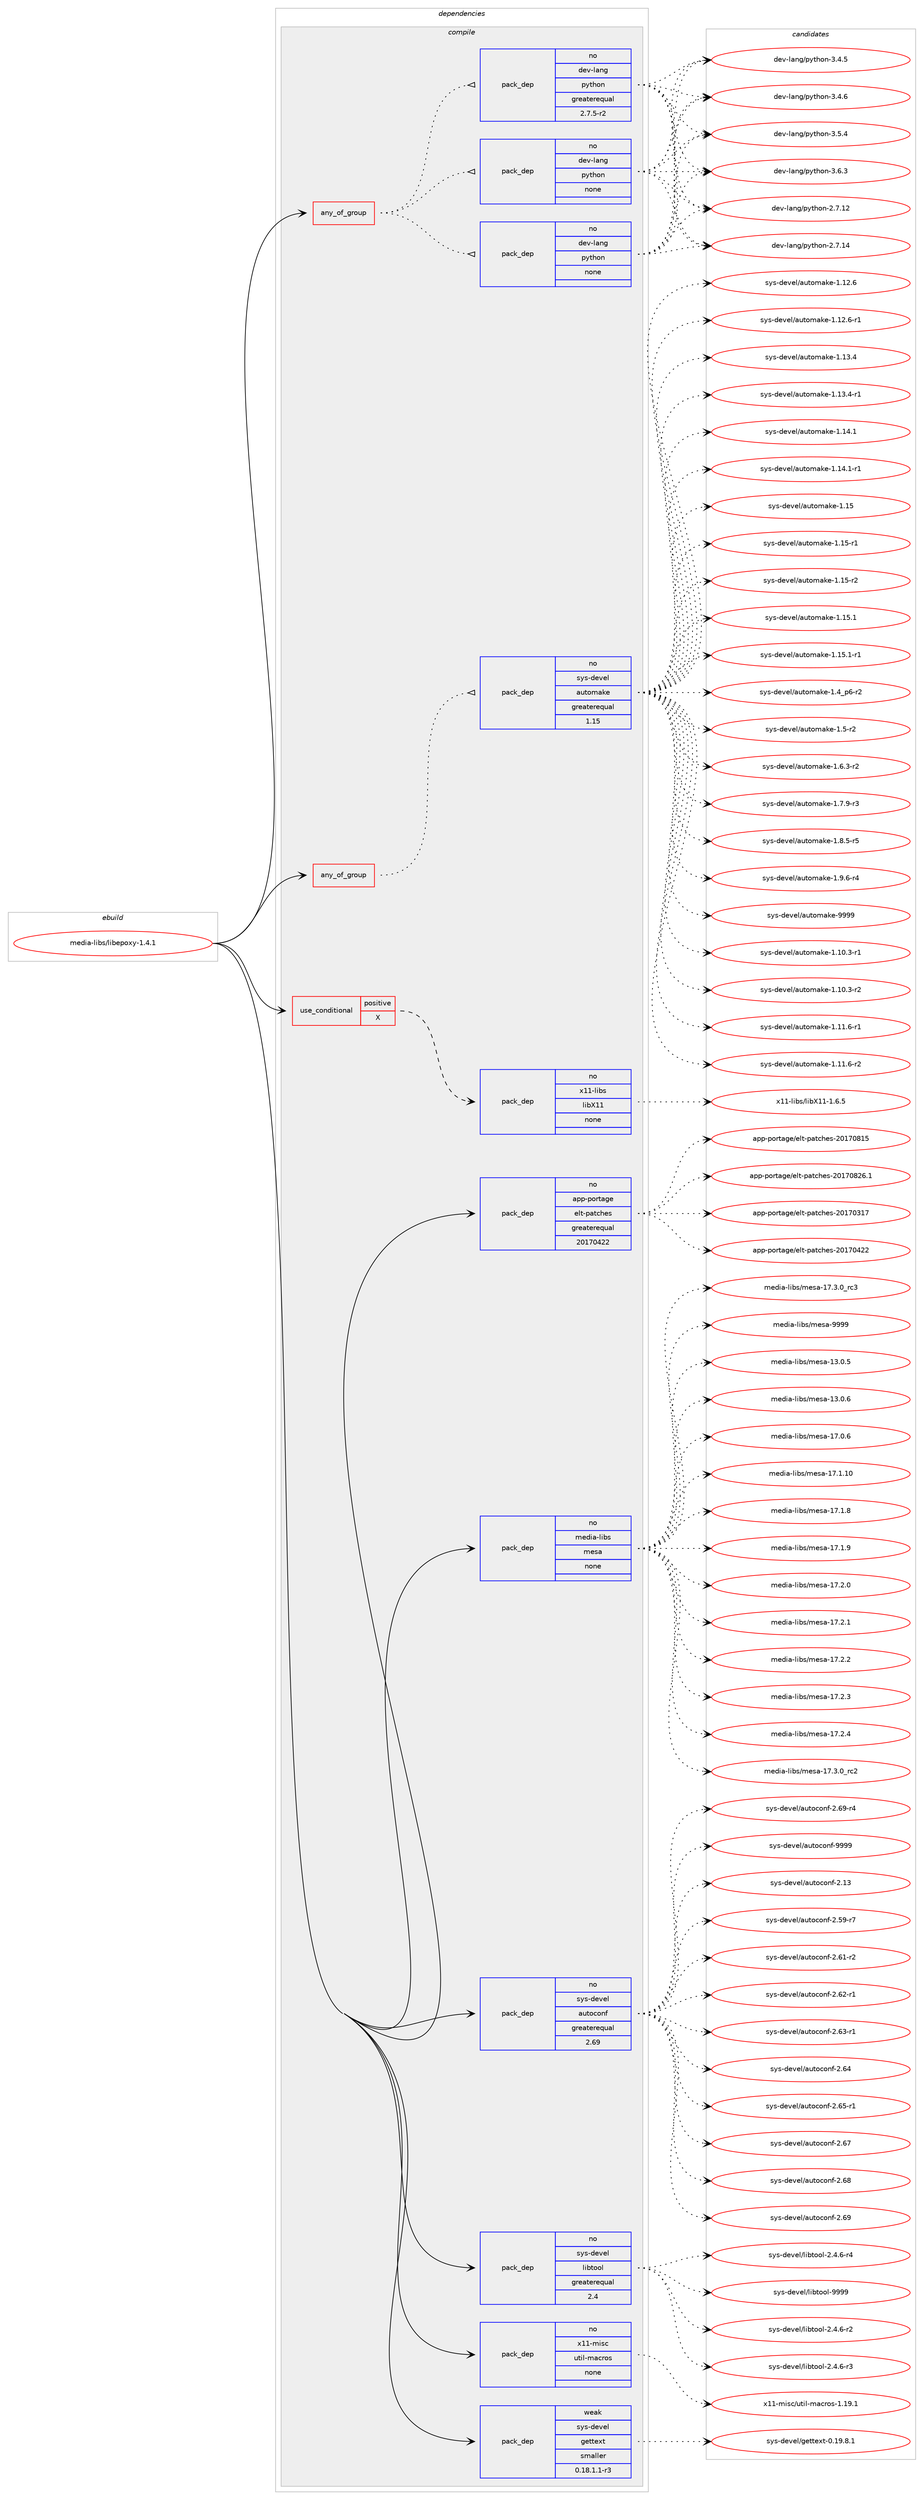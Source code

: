 digraph prolog {

# *************
# Graph options
# *************

newrank=true;
concentrate=true;
compound=true;
graph [rankdir=LR,fontname=Helvetica,fontsize=10,ranksep=1.5];#, ranksep=2.5, nodesep=0.2];
edge  [arrowhead=vee];
node  [fontname=Helvetica,fontsize=10];

# **********
# The ebuild
# **********

subgraph cluster_leftcol {
color=gray;
rank=same;
label=<<i>ebuild</i>>;
id [label="media-libs/libepoxy-1.4.1", color=red, width=4, href="../media-libs/libepoxy-1.4.1.svg"];
}

# ****************
# The dependencies
# ****************

subgraph cluster_midcol {
color=gray;
label=<<i>dependencies</i>>;
subgraph cluster_compile {
fillcolor="#eeeeee";
style=filled;
label=<<i>compile</i>>;
subgraph any5497 {
dependency363386 [label=<<TABLE BORDER="0" CELLBORDER="1" CELLSPACING="0" CELLPADDING="4"><TR><TD CELLPADDING="10">any_of_group</TD></TR></TABLE>>, shape=none, color=red];subgraph pack268124 {
dependency363387 [label=<<TABLE BORDER="0" CELLBORDER="1" CELLSPACING="0" CELLPADDING="4" WIDTH="220"><TR><TD ROWSPAN="6" CELLPADDING="30">pack_dep</TD></TR><TR><TD WIDTH="110">no</TD></TR><TR><TD>dev-lang</TD></TR><TR><TD>python</TD></TR><TR><TD>none</TD></TR><TR><TD></TD></TR></TABLE>>, shape=none, color=blue];
}
dependency363386:e -> dependency363387:w [weight=20,style="dotted",arrowhead="oinv"];
subgraph pack268125 {
dependency363388 [label=<<TABLE BORDER="0" CELLBORDER="1" CELLSPACING="0" CELLPADDING="4" WIDTH="220"><TR><TD ROWSPAN="6" CELLPADDING="30">pack_dep</TD></TR><TR><TD WIDTH="110">no</TD></TR><TR><TD>dev-lang</TD></TR><TR><TD>python</TD></TR><TR><TD>none</TD></TR><TR><TD></TD></TR></TABLE>>, shape=none, color=blue];
}
dependency363386:e -> dependency363388:w [weight=20,style="dotted",arrowhead="oinv"];
subgraph pack268126 {
dependency363389 [label=<<TABLE BORDER="0" CELLBORDER="1" CELLSPACING="0" CELLPADDING="4" WIDTH="220"><TR><TD ROWSPAN="6" CELLPADDING="30">pack_dep</TD></TR><TR><TD WIDTH="110">no</TD></TR><TR><TD>dev-lang</TD></TR><TR><TD>python</TD></TR><TR><TD>greaterequal</TD></TR><TR><TD>2.7.5-r2</TD></TR></TABLE>>, shape=none, color=blue];
}
dependency363386:e -> dependency363389:w [weight=20,style="dotted",arrowhead="oinv"];
}
id:e -> dependency363386:w [weight=20,style="solid",arrowhead="vee"];
subgraph any5498 {
dependency363390 [label=<<TABLE BORDER="0" CELLBORDER="1" CELLSPACING="0" CELLPADDING="4"><TR><TD CELLPADDING="10">any_of_group</TD></TR></TABLE>>, shape=none, color=red];subgraph pack268127 {
dependency363391 [label=<<TABLE BORDER="0" CELLBORDER="1" CELLSPACING="0" CELLPADDING="4" WIDTH="220"><TR><TD ROWSPAN="6" CELLPADDING="30">pack_dep</TD></TR><TR><TD WIDTH="110">no</TD></TR><TR><TD>sys-devel</TD></TR><TR><TD>automake</TD></TR><TR><TD>greaterequal</TD></TR><TR><TD>1.15</TD></TR></TABLE>>, shape=none, color=blue];
}
dependency363390:e -> dependency363391:w [weight=20,style="dotted",arrowhead="oinv"];
}
id:e -> dependency363390:w [weight=20,style="solid",arrowhead="vee"];
subgraph cond89627 {
dependency363392 [label=<<TABLE BORDER="0" CELLBORDER="1" CELLSPACING="0" CELLPADDING="4"><TR><TD ROWSPAN="3" CELLPADDING="10">use_conditional</TD></TR><TR><TD>positive</TD></TR><TR><TD>X</TD></TR></TABLE>>, shape=none, color=red];
subgraph pack268128 {
dependency363393 [label=<<TABLE BORDER="0" CELLBORDER="1" CELLSPACING="0" CELLPADDING="4" WIDTH="220"><TR><TD ROWSPAN="6" CELLPADDING="30">pack_dep</TD></TR><TR><TD WIDTH="110">no</TD></TR><TR><TD>x11-libs</TD></TR><TR><TD>libX11</TD></TR><TR><TD>none</TD></TR><TR><TD></TD></TR></TABLE>>, shape=none, color=blue];
}
dependency363392:e -> dependency363393:w [weight=20,style="dashed",arrowhead="vee"];
}
id:e -> dependency363392:w [weight=20,style="solid",arrowhead="vee"];
subgraph pack268129 {
dependency363394 [label=<<TABLE BORDER="0" CELLBORDER="1" CELLSPACING="0" CELLPADDING="4" WIDTH="220"><TR><TD ROWSPAN="6" CELLPADDING="30">pack_dep</TD></TR><TR><TD WIDTH="110">no</TD></TR><TR><TD>app-portage</TD></TR><TR><TD>elt-patches</TD></TR><TR><TD>greaterequal</TD></TR><TR><TD>20170422</TD></TR></TABLE>>, shape=none, color=blue];
}
id:e -> dependency363394:w [weight=20,style="solid",arrowhead="vee"];
subgraph pack268130 {
dependency363395 [label=<<TABLE BORDER="0" CELLBORDER="1" CELLSPACING="0" CELLPADDING="4" WIDTH="220"><TR><TD ROWSPAN="6" CELLPADDING="30">pack_dep</TD></TR><TR><TD WIDTH="110">no</TD></TR><TR><TD>media-libs</TD></TR><TR><TD>mesa</TD></TR><TR><TD>none</TD></TR><TR><TD></TD></TR></TABLE>>, shape=none, color=blue];
}
id:e -> dependency363395:w [weight=20,style="solid",arrowhead="vee"];
subgraph pack268131 {
dependency363396 [label=<<TABLE BORDER="0" CELLBORDER="1" CELLSPACING="0" CELLPADDING="4" WIDTH="220"><TR><TD ROWSPAN="6" CELLPADDING="30">pack_dep</TD></TR><TR><TD WIDTH="110">no</TD></TR><TR><TD>sys-devel</TD></TR><TR><TD>autoconf</TD></TR><TR><TD>greaterequal</TD></TR><TR><TD>2.69</TD></TR></TABLE>>, shape=none, color=blue];
}
id:e -> dependency363396:w [weight=20,style="solid",arrowhead="vee"];
subgraph pack268132 {
dependency363397 [label=<<TABLE BORDER="0" CELLBORDER="1" CELLSPACING="0" CELLPADDING="4" WIDTH="220"><TR><TD ROWSPAN="6" CELLPADDING="30">pack_dep</TD></TR><TR><TD WIDTH="110">no</TD></TR><TR><TD>sys-devel</TD></TR><TR><TD>libtool</TD></TR><TR><TD>greaterequal</TD></TR><TR><TD>2.4</TD></TR></TABLE>>, shape=none, color=blue];
}
id:e -> dependency363397:w [weight=20,style="solid",arrowhead="vee"];
subgraph pack268133 {
dependency363398 [label=<<TABLE BORDER="0" CELLBORDER="1" CELLSPACING="0" CELLPADDING="4" WIDTH="220"><TR><TD ROWSPAN="6" CELLPADDING="30">pack_dep</TD></TR><TR><TD WIDTH="110">no</TD></TR><TR><TD>x11-misc</TD></TR><TR><TD>util-macros</TD></TR><TR><TD>none</TD></TR><TR><TD></TD></TR></TABLE>>, shape=none, color=blue];
}
id:e -> dependency363398:w [weight=20,style="solid",arrowhead="vee"];
subgraph pack268134 {
dependency363399 [label=<<TABLE BORDER="0" CELLBORDER="1" CELLSPACING="0" CELLPADDING="4" WIDTH="220"><TR><TD ROWSPAN="6" CELLPADDING="30">pack_dep</TD></TR><TR><TD WIDTH="110">weak</TD></TR><TR><TD>sys-devel</TD></TR><TR><TD>gettext</TD></TR><TR><TD>smaller</TD></TR><TR><TD>0.18.1.1-r3</TD></TR></TABLE>>, shape=none, color=blue];
}
id:e -> dependency363399:w [weight=20,style="solid",arrowhead="vee"];
}
subgraph cluster_compileandrun {
fillcolor="#eeeeee";
style=filled;
label=<<i>compile and run</i>>;
}
subgraph cluster_run {
fillcolor="#eeeeee";
style=filled;
label=<<i>run</i>>;
}
}

# **************
# The candidates
# **************

subgraph cluster_choices {
rank=same;
color=gray;
label=<<i>candidates</i>>;

subgraph choice268124 {
color=black;
nodesep=1;
choice10010111845108971101034711212111610411111045504655464950 [label="dev-lang/python-2.7.12", color=red, width=4,href="../dev-lang/python-2.7.12.svg"];
choice10010111845108971101034711212111610411111045504655464952 [label="dev-lang/python-2.7.14", color=red, width=4,href="../dev-lang/python-2.7.14.svg"];
choice100101118451089711010347112121116104111110455146524653 [label="dev-lang/python-3.4.5", color=red, width=4,href="../dev-lang/python-3.4.5.svg"];
choice100101118451089711010347112121116104111110455146524654 [label="dev-lang/python-3.4.6", color=red, width=4,href="../dev-lang/python-3.4.6.svg"];
choice100101118451089711010347112121116104111110455146534652 [label="dev-lang/python-3.5.4", color=red, width=4,href="../dev-lang/python-3.5.4.svg"];
choice100101118451089711010347112121116104111110455146544651 [label="dev-lang/python-3.6.3", color=red, width=4,href="../dev-lang/python-3.6.3.svg"];
dependency363387:e -> choice10010111845108971101034711212111610411111045504655464950:w [style=dotted,weight="100"];
dependency363387:e -> choice10010111845108971101034711212111610411111045504655464952:w [style=dotted,weight="100"];
dependency363387:e -> choice100101118451089711010347112121116104111110455146524653:w [style=dotted,weight="100"];
dependency363387:e -> choice100101118451089711010347112121116104111110455146524654:w [style=dotted,weight="100"];
dependency363387:e -> choice100101118451089711010347112121116104111110455146534652:w [style=dotted,weight="100"];
dependency363387:e -> choice100101118451089711010347112121116104111110455146544651:w [style=dotted,weight="100"];
}
subgraph choice268125 {
color=black;
nodesep=1;
choice10010111845108971101034711212111610411111045504655464950 [label="dev-lang/python-2.7.12", color=red, width=4,href="../dev-lang/python-2.7.12.svg"];
choice10010111845108971101034711212111610411111045504655464952 [label="dev-lang/python-2.7.14", color=red, width=4,href="../dev-lang/python-2.7.14.svg"];
choice100101118451089711010347112121116104111110455146524653 [label="dev-lang/python-3.4.5", color=red, width=4,href="../dev-lang/python-3.4.5.svg"];
choice100101118451089711010347112121116104111110455146524654 [label="dev-lang/python-3.4.6", color=red, width=4,href="../dev-lang/python-3.4.6.svg"];
choice100101118451089711010347112121116104111110455146534652 [label="dev-lang/python-3.5.4", color=red, width=4,href="../dev-lang/python-3.5.4.svg"];
choice100101118451089711010347112121116104111110455146544651 [label="dev-lang/python-3.6.3", color=red, width=4,href="../dev-lang/python-3.6.3.svg"];
dependency363388:e -> choice10010111845108971101034711212111610411111045504655464950:w [style=dotted,weight="100"];
dependency363388:e -> choice10010111845108971101034711212111610411111045504655464952:w [style=dotted,weight="100"];
dependency363388:e -> choice100101118451089711010347112121116104111110455146524653:w [style=dotted,weight="100"];
dependency363388:e -> choice100101118451089711010347112121116104111110455146524654:w [style=dotted,weight="100"];
dependency363388:e -> choice100101118451089711010347112121116104111110455146534652:w [style=dotted,weight="100"];
dependency363388:e -> choice100101118451089711010347112121116104111110455146544651:w [style=dotted,weight="100"];
}
subgraph choice268126 {
color=black;
nodesep=1;
choice10010111845108971101034711212111610411111045504655464950 [label="dev-lang/python-2.7.12", color=red, width=4,href="../dev-lang/python-2.7.12.svg"];
choice10010111845108971101034711212111610411111045504655464952 [label="dev-lang/python-2.7.14", color=red, width=4,href="../dev-lang/python-2.7.14.svg"];
choice100101118451089711010347112121116104111110455146524653 [label="dev-lang/python-3.4.5", color=red, width=4,href="../dev-lang/python-3.4.5.svg"];
choice100101118451089711010347112121116104111110455146524654 [label="dev-lang/python-3.4.6", color=red, width=4,href="../dev-lang/python-3.4.6.svg"];
choice100101118451089711010347112121116104111110455146534652 [label="dev-lang/python-3.5.4", color=red, width=4,href="../dev-lang/python-3.5.4.svg"];
choice100101118451089711010347112121116104111110455146544651 [label="dev-lang/python-3.6.3", color=red, width=4,href="../dev-lang/python-3.6.3.svg"];
dependency363389:e -> choice10010111845108971101034711212111610411111045504655464950:w [style=dotted,weight="100"];
dependency363389:e -> choice10010111845108971101034711212111610411111045504655464952:w [style=dotted,weight="100"];
dependency363389:e -> choice100101118451089711010347112121116104111110455146524653:w [style=dotted,weight="100"];
dependency363389:e -> choice100101118451089711010347112121116104111110455146524654:w [style=dotted,weight="100"];
dependency363389:e -> choice100101118451089711010347112121116104111110455146534652:w [style=dotted,weight="100"];
dependency363389:e -> choice100101118451089711010347112121116104111110455146544651:w [style=dotted,weight="100"];
}
subgraph choice268127 {
color=black;
nodesep=1;
choice11512111545100101118101108479711711611110997107101454946494846514511449 [label="sys-devel/automake-1.10.3-r1", color=red, width=4,href="../sys-devel/automake-1.10.3-r1.svg"];
choice11512111545100101118101108479711711611110997107101454946494846514511450 [label="sys-devel/automake-1.10.3-r2", color=red, width=4,href="../sys-devel/automake-1.10.3-r2.svg"];
choice11512111545100101118101108479711711611110997107101454946494946544511449 [label="sys-devel/automake-1.11.6-r1", color=red, width=4,href="../sys-devel/automake-1.11.6-r1.svg"];
choice11512111545100101118101108479711711611110997107101454946494946544511450 [label="sys-devel/automake-1.11.6-r2", color=red, width=4,href="../sys-devel/automake-1.11.6-r2.svg"];
choice1151211154510010111810110847971171161111099710710145494649504654 [label="sys-devel/automake-1.12.6", color=red, width=4,href="../sys-devel/automake-1.12.6.svg"];
choice11512111545100101118101108479711711611110997107101454946495046544511449 [label="sys-devel/automake-1.12.6-r1", color=red, width=4,href="../sys-devel/automake-1.12.6-r1.svg"];
choice1151211154510010111810110847971171161111099710710145494649514652 [label="sys-devel/automake-1.13.4", color=red, width=4,href="../sys-devel/automake-1.13.4.svg"];
choice11512111545100101118101108479711711611110997107101454946495146524511449 [label="sys-devel/automake-1.13.4-r1", color=red, width=4,href="../sys-devel/automake-1.13.4-r1.svg"];
choice1151211154510010111810110847971171161111099710710145494649524649 [label="sys-devel/automake-1.14.1", color=red, width=4,href="../sys-devel/automake-1.14.1.svg"];
choice11512111545100101118101108479711711611110997107101454946495246494511449 [label="sys-devel/automake-1.14.1-r1", color=red, width=4,href="../sys-devel/automake-1.14.1-r1.svg"];
choice115121115451001011181011084797117116111109971071014549464953 [label="sys-devel/automake-1.15", color=red, width=4,href="../sys-devel/automake-1.15.svg"];
choice1151211154510010111810110847971171161111099710710145494649534511449 [label="sys-devel/automake-1.15-r1", color=red, width=4,href="../sys-devel/automake-1.15-r1.svg"];
choice1151211154510010111810110847971171161111099710710145494649534511450 [label="sys-devel/automake-1.15-r2", color=red, width=4,href="../sys-devel/automake-1.15-r2.svg"];
choice1151211154510010111810110847971171161111099710710145494649534649 [label="sys-devel/automake-1.15.1", color=red, width=4,href="../sys-devel/automake-1.15.1.svg"];
choice11512111545100101118101108479711711611110997107101454946495346494511449 [label="sys-devel/automake-1.15.1-r1", color=red, width=4,href="../sys-devel/automake-1.15.1-r1.svg"];
choice115121115451001011181011084797117116111109971071014549465295112544511450 [label="sys-devel/automake-1.4_p6-r2", color=red, width=4,href="../sys-devel/automake-1.4_p6-r2.svg"];
choice11512111545100101118101108479711711611110997107101454946534511450 [label="sys-devel/automake-1.5-r2", color=red, width=4,href="../sys-devel/automake-1.5-r2.svg"];
choice115121115451001011181011084797117116111109971071014549465446514511450 [label="sys-devel/automake-1.6.3-r2", color=red, width=4,href="../sys-devel/automake-1.6.3-r2.svg"];
choice115121115451001011181011084797117116111109971071014549465546574511451 [label="sys-devel/automake-1.7.9-r3", color=red, width=4,href="../sys-devel/automake-1.7.9-r3.svg"];
choice115121115451001011181011084797117116111109971071014549465646534511453 [label="sys-devel/automake-1.8.5-r5", color=red, width=4,href="../sys-devel/automake-1.8.5-r5.svg"];
choice115121115451001011181011084797117116111109971071014549465746544511452 [label="sys-devel/automake-1.9.6-r4", color=red, width=4,href="../sys-devel/automake-1.9.6-r4.svg"];
choice115121115451001011181011084797117116111109971071014557575757 [label="sys-devel/automake-9999", color=red, width=4,href="../sys-devel/automake-9999.svg"];
dependency363391:e -> choice11512111545100101118101108479711711611110997107101454946494846514511449:w [style=dotted,weight="100"];
dependency363391:e -> choice11512111545100101118101108479711711611110997107101454946494846514511450:w [style=dotted,weight="100"];
dependency363391:e -> choice11512111545100101118101108479711711611110997107101454946494946544511449:w [style=dotted,weight="100"];
dependency363391:e -> choice11512111545100101118101108479711711611110997107101454946494946544511450:w [style=dotted,weight="100"];
dependency363391:e -> choice1151211154510010111810110847971171161111099710710145494649504654:w [style=dotted,weight="100"];
dependency363391:e -> choice11512111545100101118101108479711711611110997107101454946495046544511449:w [style=dotted,weight="100"];
dependency363391:e -> choice1151211154510010111810110847971171161111099710710145494649514652:w [style=dotted,weight="100"];
dependency363391:e -> choice11512111545100101118101108479711711611110997107101454946495146524511449:w [style=dotted,weight="100"];
dependency363391:e -> choice1151211154510010111810110847971171161111099710710145494649524649:w [style=dotted,weight="100"];
dependency363391:e -> choice11512111545100101118101108479711711611110997107101454946495246494511449:w [style=dotted,weight="100"];
dependency363391:e -> choice115121115451001011181011084797117116111109971071014549464953:w [style=dotted,weight="100"];
dependency363391:e -> choice1151211154510010111810110847971171161111099710710145494649534511449:w [style=dotted,weight="100"];
dependency363391:e -> choice1151211154510010111810110847971171161111099710710145494649534511450:w [style=dotted,weight="100"];
dependency363391:e -> choice1151211154510010111810110847971171161111099710710145494649534649:w [style=dotted,weight="100"];
dependency363391:e -> choice11512111545100101118101108479711711611110997107101454946495346494511449:w [style=dotted,weight="100"];
dependency363391:e -> choice115121115451001011181011084797117116111109971071014549465295112544511450:w [style=dotted,weight="100"];
dependency363391:e -> choice11512111545100101118101108479711711611110997107101454946534511450:w [style=dotted,weight="100"];
dependency363391:e -> choice115121115451001011181011084797117116111109971071014549465446514511450:w [style=dotted,weight="100"];
dependency363391:e -> choice115121115451001011181011084797117116111109971071014549465546574511451:w [style=dotted,weight="100"];
dependency363391:e -> choice115121115451001011181011084797117116111109971071014549465646534511453:w [style=dotted,weight="100"];
dependency363391:e -> choice115121115451001011181011084797117116111109971071014549465746544511452:w [style=dotted,weight="100"];
dependency363391:e -> choice115121115451001011181011084797117116111109971071014557575757:w [style=dotted,weight="100"];
}
subgraph choice268128 {
color=black;
nodesep=1;
choice120494945108105981154710810598884949454946544653 [label="x11-libs/libX11-1.6.5", color=red, width=4,href="../x11-libs/libX11-1.6.5.svg"];
dependency363393:e -> choice120494945108105981154710810598884949454946544653:w [style=dotted,weight="100"];
}
subgraph choice268129 {
color=black;
nodesep=1;
choice97112112451121111141169710310147101108116451129711699104101115455048495548514955 [label="app-portage/elt-patches-20170317", color=red, width=4,href="../app-portage/elt-patches-20170317.svg"];
choice97112112451121111141169710310147101108116451129711699104101115455048495548525050 [label="app-portage/elt-patches-20170422", color=red, width=4,href="../app-portage/elt-patches-20170422.svg"];
choice97112112451121111141169710310147101108116451129711699104101115455048495548564953 [label="app-portage/elt-patches-20170815", color=red, width=4,href="../app-portage/elt-patches-20170815.svg"];
choice971121124511211111411697103101471011081164511297116991041011154550484955485650544649 [label="app-portage/elt-patches-20170826.1", color=red, width=4,href="../app-portage/elt-patches-20170826.1.svg"];
dependency363394:e -> choice97112112451121111141169710310147101108116451129711699104101115455048495548514955:w [style=dotted,weight="100"];
dependency363394:e -> choice97112112451121111141169710310147101108116451129711699104101115455048495548525050:w [style=dotted,weight="100"];
dependency363394:e -> choice97112112451121111141169710310147101108116451129711699104101115455048495548564953:w [style=dotted,weight="100"];
dependency363394:e -> choice971121124511211111411697103101471011081164511297116991041011154550484955485650544649:w [style=dotted,weight="100"];
}
subgraph choice268130 {
color=black;
nodesep=1;
choice109101100105974510810598115471091011159745495146484653 [label="media-libs/mesa-13.0.5", color=red, width=4,href="../media-libs/mesa-13.0.5.svg"];
choice109101100105974510810598115471091011159745495146484654 [label="media-libs/mesa-13.0.6", color=red, width=4,href="../media-libs/mesa-13.0.6.svg"];
choice109101100105974510810598115471091011159745495546484654 [label="media-libs/mesa-17.0.6", color=red, width=4,href="../media-libs/mesa-17.0.6.svg"];
choice10910110010597451081059811547109101115974549554649464948 [label="media-libs/mesa-17.1.10", color=red, width=4,href="../media-libs/mesa-17.1.10.svg"];
choice109101100105974510810598115471091011159745495546494656 [label="media-libs/mesa-17.1.8", color=red, width=4,href="../media-libs/mesa-17.1.8.svg"];
choice109101100105974510810598115471091011159745495546494657 [label="media-libs/mesa-17.1.9", color=red, width=4,href="../media-libs/mesa-17.1.9.svg"];
choice109101100105974510810598115471091011159745495546504648 [label="media-libs/mesa-17.2.0", color=red, width=4,href="../media-libs/mesa-17.2.0.svg"];
choice109101100105974510810598115471091011159745495546504649 [label="media-libs/mesa-17.2.1", color=red, width=4,href="../media-libs/mesa-17.2.1.svg"];
choice109101100105974510810598115471091011159745495546504650 [label="media-libs/mesa-17.2.2", color=red, width=4,href="../media-libs/mesa-17.2.2.svg"];
choice109101100105974510810598115471091011159745495546504651 [label="media-libs/mesa-17.2.3", color=red, width=4,href="../media-libs/mesa-17.2.3.svg"];
choice109101100105974510810598115471091011159745495546504652 [label="media-libs/mesa-17.2.4", color=red, width=4,href="../media-libs/mesa-17.2.4.svg"];
choice109101100105974510810598115471091011159745495546514648951149950 [label="media-libs/mesa-17.3.0_rc2", color=red, width=4,href="../media-libs/mesa-17.3.0_rc2.svg"];
choice109101100105974510810598115471091011159745495546514648951149951 [label="media-libs/mesa-17.3.0_rc3", color=red, width=4,href="../media-libs/mesa-17.3.0_rc3.svg"];
choice10910110010597451081059811547109101115974557575757 [label="media-libs/mesa-9999", color=red, width=4,href="../media-libs/mesa-9999.svg"];
dependency363395:e -> choice109101100105974510810598115471091011159745495146484653:w [style=dotted,weight="100"];
dependency363395:e -> choice109101100105974510810598115471091011159745495146484654:w [style=dotted,weight="100"];
dependency363395:e -> choice109101100105974510810598115471091011159745495546484654:w [style=dotted,weight="100"];
dependency363395:e -> choice10910110010597451081059811547109101115974549554649464948:w [style=dotted,weight="100"];
dependency363395:e -> choice109101100105974510810598115471091011159745495546494656:w [style=dotted,weight="100"];
dependency363395:e -> choice109101100105974510810598115471091011159745495546494657:w [style=dotted,weight="100"];
dependency363395:e -> choice109101100105974510810598115471091011159745495546504648:w [style=dotted,weight="100"];
dependency363395:e -> choice109101100105974510810598115471091011159745495546504649:w [style=dotted,weight="100"];
dependency363395:e -> choice109101100105974510810598115471091011159745495546504650:w [style=dotted,weight="100"];
dependency363395:e -> choice109101100105974510810598115471091011159745495546504651:w [style=dotted,weight="100"];
dependency363395:e -> choice109101100105974510810598115471091011159745495546504652:w [style=dotted,weight="100"];
dependency363395:e -> choice109101100105974510810598115471091011159745495546514648951149950:w [style=dotted,weight="100"];
dependency363395:e -> choice109101100105974510810598115471091011159745495546514648951149951:w [style=dotted,weight="100"];
dependency363395:e -> choice10910110010597451081059811547109101115974557575757:w [style=dotted,weight="100"];
}
subgraph choice268131 {
color=black;
nodesep=1;
choice115121115451001011181011084797117116111991111101024550464951 [label="sys-devel/autoconf-2.13", color=red, width=4,href="../sys-devel/autoconf-2.13.svg"];
choice1151211154510010111810110847971171161119911111010245504653574511455 [label="sys-devel/autoconf-2.59-r7", color=red, width=4,href="../sys-devel/autoconf-2.59-r7.svg"];
choice1151211154510010111810110847971171161119911111010245504654494511450 [label="sys-devel/autoconf-2.61-r2", color=red, width=4,href="../sys-devel/autoconf-2.61-r2.svg"];
choice1151211154510010111810110847971171161119911111010245504654504511449 [label="sys-devel/autoconf-2.62-r1", color=red, width=4,href="../sys-devel/autoconf-2.62-r1.svg"];
choice1151211154510010111810110847971171161119911111010245504654514511449 [label="sys-devel/autoconf-2.63-r1", color=red, width=4,href="../sys-devel/autoconf-2.63-r1.svg"];
choice115121115451001011181011084797117116111991111101024550465452 [label="sys-devel/autoconf-2.64", color=red, width=4,href="../sys-devel/autoconf-2.64.svg"];
choice1151211154510010111810110847971171161119911111010245504654534511449 [label="sys-devel/autoconf-2.65-r1", color=red, width=4,href="../sys-devel/autoconf-2.65-r1.svg"];
choice115121115451001011181011084797117116111991111101024550465455 [label="sys-devel/autoconf-2.67", color=red, width=4,href="../sys-devel/autoconf-2.67.svg"];
choice115121115451001011181011084797117116111991111101024550465456 [label="sys-devel/autoconf-2.68", color=red, width=4,href="../sys-devel/autoconf-2.68.svg"];
choice115121115451001011181011084797117116111991111101024550465457 [label="sys-devel/autoconf-2.69", color=red, width=4,href="../sys-devel/autoconf-2.69.svg"];
choice1151211154510010111810110847971171161119911111010245504654574511452 [label="sys-devel/autoconf-2.69-r4", color=red, width=4,href="../sys-devel/autoconf-2.69-r4.svg"];
choice115121115451001011181011084797117116111991111101024557575757 [label="sys-devel/autoconf-9999", color=red, width=4,href="../sys-devel/autoconf-9999.svg"];
dependency363396:e -> choice115121115451001011181011084797117116111991111101024550464951:w [style=dotted,weight="100"];
dependency363396:e -> choice1151211154510010111810110847971171161119911111010245504653574511455:w [style=dotted,weight="100"];
dependency363396:e -> choice1151211154510010111810110847971171161119911111010245504654494511450:w [style=dotted,weight="100"];
dependency363396:e -> choice1151211154510010111810110847971171161119911111010245504654504511449:w [style=dotted,weight="100"];
dependency363396:e -> choice1151211154510010111810110847971171161119911111010245504654514511449:w [style=dotted,weight="100"];
dependency363396:e -> choice115121115451001011181011084797117116111991111101024550465452:w [style=dotted,weight="100"];
dependency363396:e -> choice1151211154510010111810110847971171161119911111010245504654534511449:w [style=dotted,weight="100"];
dependency363396:e -> choice115121115451001011181011084797117116111991111101024550465455:w [style=dotted,weight="100"];
dependency363396:e -> choice115121115451001011181011084797117116111991111101024550465456:w [style=dotted,weight="100"];
dependency363396:e -> choice115121115451001011181011084797117116111991111101024550465457:w [style=dotted,weight="100"];
dependency363396:e -> choice1151211154510010111810110847971171161119911111010245504654574511452:w [style=dotted,weight="100"];
dependency363396:e -> choice115121115451001011181011084797117116111991111101024557575757:w [style=dotted,weight="100"];
}
subgraph choice268132 {
color=black;
nodesep=1;
choice1151211154510010111810110847108105981161111111084550465246544511450 [label="sys-devel/libtool-2.4.6-r2", color=red, width=4,href="../sys-devel/libtool-2.4.6-r2.svg"];
choice1151211154510010111810110847108105981161111111084550465246544511451 [label="sys-devel/libtool-2.4.6-r3", color=red, width=4,href="../sys-devel/libtool-2.4.6-r3.svg"];
choice1151211154510010111810110847108105981161111111084550465246544511452 [label="sys-devel/libtool-2.4.6-r4", color=red, width=4,href="../sys-devel/libtool-2.4.6-r4.svg"];
choice1151211154510010111810110847108105981161111111084557575757 [label="sys-devel/libtool-9999", color=red, width=4,href="../sys-devel/libtool-9999.svg"];
dependency363397:e -> choice1151211154510010111810110847108105981161111111084550465246544511450:w [style=dotted,weight="100"];
dependency363397:e -> choice1151211154510010111810110847108105981161111111084550465246544511451:w [style=dotted,weight="100"];
dependency363397:e -> choice1151211154510010111810110847108105981161111111084550465246544511452:w [style=dotted,weight="100"];
dependency363397:e -> choice1151211154510010111810110847108105981161111111084557575757:w [style=dotted,weight="100"];
}
subgraph choice268133 {
color=black;
nodesep=1;
choice120494945109105115994711711610510845109979911411111545494649574649 [label="x11-misc/util-macros-1.19.1", color=red, width=4,href="../x11-misc/util-macros-1.19.1.svg"];
dependency363398:e -> choice120494945109105115994711711610510845109979911411111545494649574649:w [style=dotted,weight="100"];
}
subgraph choice268134 {
color=black;
nodesep=1;
choice1151211154510010111810110847103101116116101120116454846495746564649 [label="sys-devel/gettext-0.19.8.1", color=red, width=4,href="../sys-devel/gettext-0.19.8.1.svg"];
dependency363399:e -> choice1151211154510010111810110847103101116116101120116454846495746564649:w [style=dotted,weight="100"];
}
}

}
